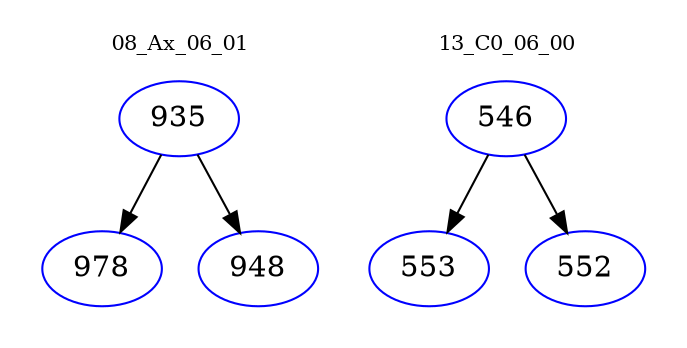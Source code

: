 digraph{
subgraph cluster_0 {
color = white
label = "08_Ax_06_01";
fontsize=10;
T0_935 [label="935", color="blue"]
T0_935 -> T0_978 [color="black"]
T0_978 [label="978", color="blue"]
T0_935 -> T0_948 [color="black"]
T0_948 [label="948", color="blue"]
}
subgraph cluster_1 {
color = white
label = "13_C0_06_00";
fontsize=10;
T1_546 [label="546", color="blue"]
T1_546 -> T1_553 [color="black"]
T1_553 [label="553", color="blue"]
T1_546 -> T1_552 [color="black"]
T1_552 [label="552", color="blue"]
}
}
